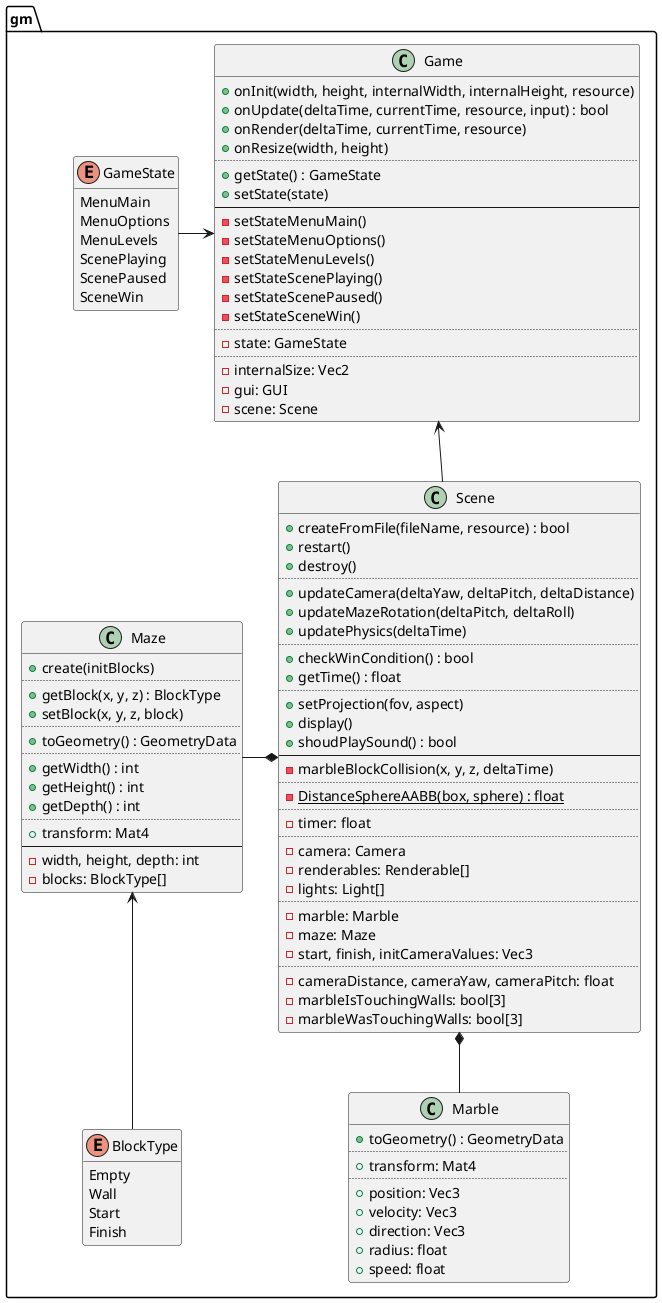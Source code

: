 @startuml
set separator ::

enum gm::GameState {
	MenuMain
	MenuOptions
	MenuLevels
	ScenePlaying
	ScenePaused
	SceneWin
}
hide GameState methods

class gm::Game {
	+onInit(width, height, internalWidth, internalHeight, resource)
	+onUpdate(deltaTime, currentTime, resource, input) : bool
	+onRender(deltaTime, currentTime, resource)
	+onResize(width, height)
	..
	+getState() : GameState
	+setState(state)
	--
	-setStateMenuMain()
	-setStateMenuOptions()
	-setStateMenuLevels()
	-setStateScenePlaying()
	-setStateScenePaused()
	-setStateSceneWin()
	..
	-state: GameState
	..
	-internalSize: Vec2
	-gui: GUI
	-scene: Scene
}

class gm::Scene {
	+createFromFile(fileName, resource) : bool
	+restart()
	+destroy()
	..
	+updateCamera(deltaYaw, deltaPitch, deltaDistance)
	+updateMazeRotation(deltaPitch, deltaRoll)
	+updatePhysics(deltaTime)
	..
	+checkWinCondition() : bool
	+getTime() : float
	..
	+setProjection(fov, aspect)
	+display()
	+shoudPlaySound() : bool
	--
	-marbleBlockCollision(x, y, z, deltaTime)
	..
	{static} -DistanceSphereAABB(box, sphere) : float
	..
	-timer: float
	..
	-camera: Camera
	-renderables: Renderable[]
	-lights: Light[]
	..
	-marble: Marble
	-maze: Maze
	-start, finish, initCameraValues: Vec3
	..
	-cameraDistance, cameraYaw, cameraPitch: float
	-marbleIsTouchingWalls: bool[3]
	-marbleWasTouchingWalls: bool[3]
}

enum gm::BlockType {
	Empty
	Wall
	Start
	Finish
}
hide BlockType methods

class gm::Maze {
	+create(initBlocks)
	..
	+getBlock(x, y, z) : BlockType
	+setBlock(x, y, z, block)
	..
	+toGeometry() : GeometryData
	..
	+getWidth() : int
	+getHeight() : int
	+getDepth() : int
	..
	+transform: Mat4
	--
	-width, height, depth: int
	-blocks: BlockType[]
}

class gm::Marble {
	+toGeometry() : GeometryData
	..
	+transform: Mat4
	..
	+position: Vec3
	+velocity: Vec3
	+direction: Vec3
	+radius: float
	+speed: float
}

Maze <-down- BlockType

Scene *-left- Maze
Scene *-down- Marble

Game <-left- GameState
Game <-- Scene

@enduml
